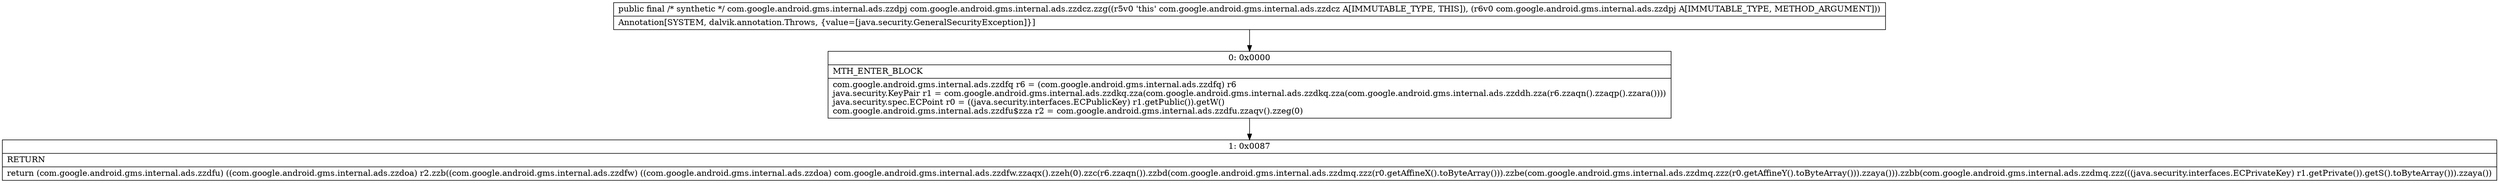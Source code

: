 digraph "CFG forcom.google.android.gms.internal.ads.zzdcz.zzg(Lcom\/google\/android\/gms\/internal\/ads\/zzdpj;)Lcom\/google\/android\/gms\/internal\/ads\/zzdpj;" {
Node_0 [shape=record,label="{0\:\ 0x0000|MTH_ENTER_BLOCK\l|com.google.android.gms.internal.ads.zzdfq r6 = (com.google.android.gms.internal.ads.zzdfq) r6\ljava.security.KeyPair r1 = com.google.android.gms.internal.ads.zzdkq.zza(com.google.android.gms.internal.ads.zzdkq.zza(com.google.android.gms.internal.ads.zzddh.zza(r6.zzaqn().zzaqp().zzara())))\ljava.security.spec.ECPoint r0 = ((java.security.interfaces.ECPublicKey) r1.getPublic()).getW()\lcom.google.android.gms.internal.ads.zzdfu$zza r2 = com.google.android.gms.internal.ads.zzdfu.zzaqv().zzeg(0)\l}"];
Node_1 [shape=record,label="{1\:\ 0x0087|RETURN\l|return (com.google.android.gms.internal.ads.zzdfu) ((com.google.android.gms.internal.ads.zzdoa) r2.zzb((com.google.android.gms.internal.ads.zzdfw) ((com.google.android.gms.internal.ads.zzdoa) com.google.android.gms.internal.ads.zzdfw.zzaqx().zzeh(0).zzc(r6.zzaqn()).zzbd(com.google.android.gms.internal.ads.zzdmq.zzz(r0.getAffineX().toByteArray())).zzbe(com.google.android.gms.internal.ads.zzdmq.zzz(r0.getAffineY().toByteArray())).zzaya())).zzbb(com.google.android.gms.internal.ads.zzdmq.zzz(((java.security.interfaces.ECPrivateKey) r1.getPrivate()).getS().toByteArray())).zzaya())\l}"];
MethodNode[shape=record,label="{public final \/* synthetic *\/ com.google.android.gms.internal.ads.zzdpj com.google.android.gms.internal.ads.zzdcz.zzg((r5v0 'this' com.google.android.gms.internal.ads.zzdcz A[IMMUTABLE_TYPE, THIS]), (r6v0 com.google.android.gms.internal.ads.zzdpj A[IMMUTABLE_TYPE, METHOD_ARGUMENT]))  | Annotation[SYSTEM, dalvik.annotation.Throws, \{value=[java.security.GeneralSecurityException]\}]\l}"];
MethodNode -> Node_0;
Node_0 -> Node_1;
}

